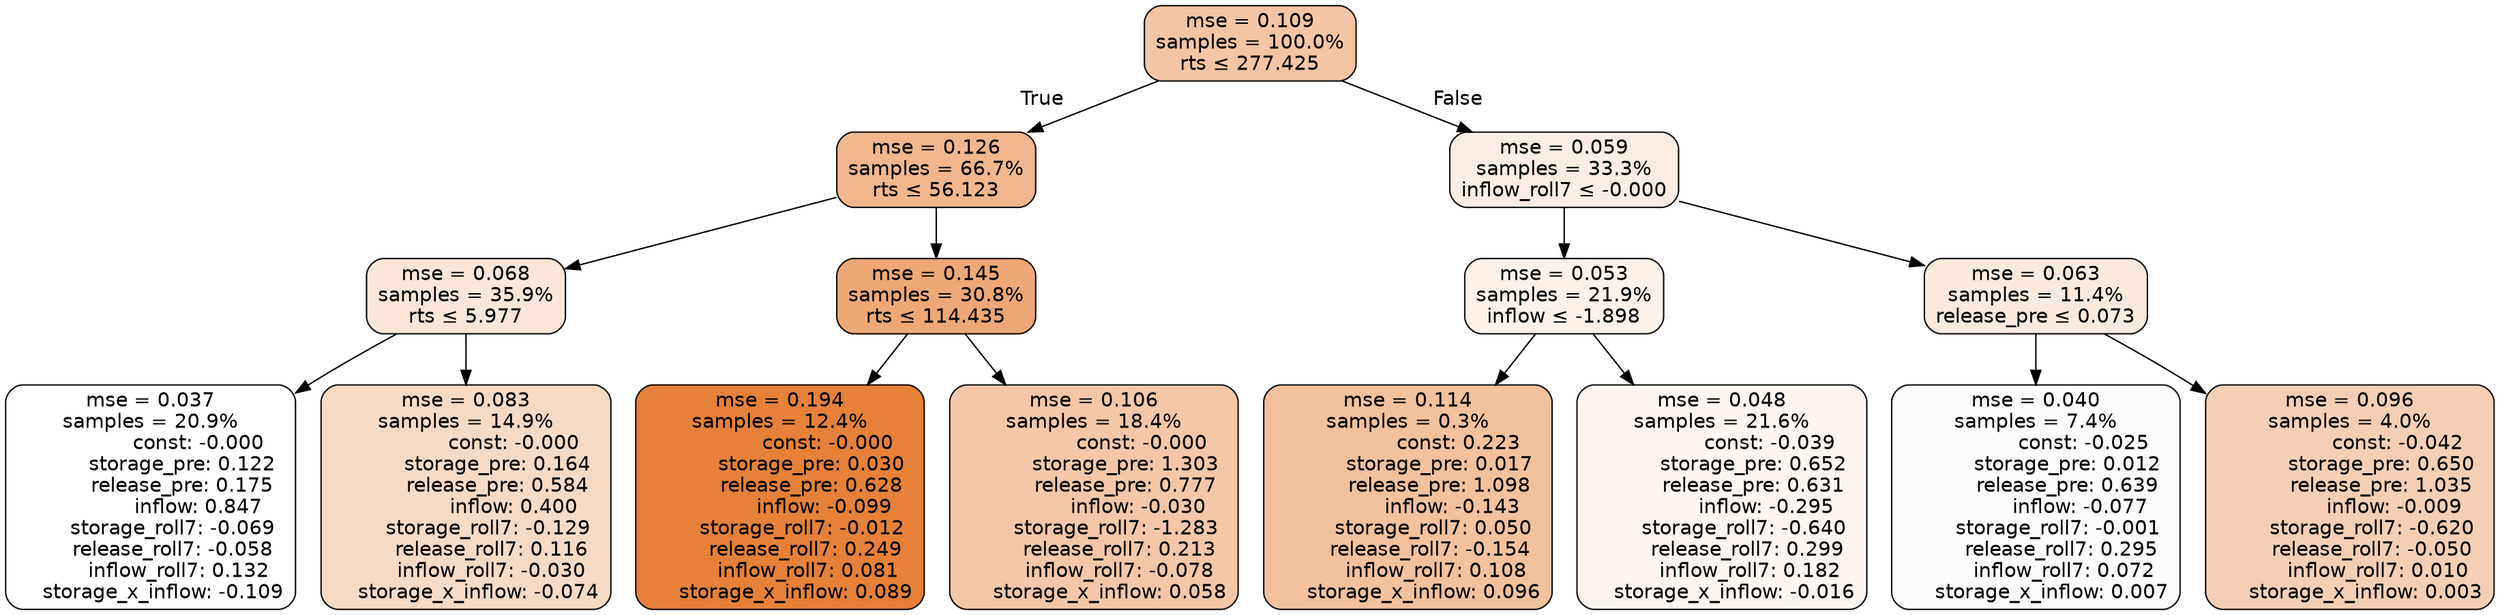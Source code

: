 digraph tree {
bgcolor="transparent"
node [shape=rectangle, style="filled, rounded", color="black", fontname=helvetica] ;
edge [fontname=helvetica] ;
	"0" [label="mse = 0.109
samples = 100.0%
rts &le; 277.425", fillcolor="#f3c5a4"]
	"1" [label="mse = 0.126
samples = 66.7%
rts &le; 56.123", fillcolor="#f0b78e"]
	"2" [label="mse = 0.068
samples = 35.9%
rts &le; 5.977", fillcolor="#f9e6d8"]
	"3" [label="mse = 0.037
samples = 20.9%
               const: -0.000
          storage_pre: 0.122
          release_pre: 0.175
               inflow: 0.847
       storage_roll7: -0.069
       release_roll7: -0.058
         inflow_roll7: 0.132
    storage_x_inflow: -0.109", fillcolor="#ffffff"]
	"4" [label="mse = 0.083
samples = 14.9%
               const: -0.000
          storage_pre: 0.164
          release_pre: 0.584
               inflow: 0.400
       storage_roll7: -0.129
        release_roll7: 0.116
        inflow_roll7: -0.030
    storage_x_inflow: -0.074", fillcolor="#f7dac4"]
	"5" [label="mse = 0.145
samples = 30.8%
rts &le; 114.435", fillcolor="#eda876"]
	"6" [label="mse = 0.194
samples = 12.4%
               const: -0.000
          storage_pre: 0.030
          release_pre: 0.628
              inflow: -0.099
       storage_roll7: -0.012
        release_roll7: 0.249
         inflow_roll7: 0.081
     storage_x_inflow: 0.089", fillcolor="#e58139"]
	"7" [label="mse = 0.106
samples = 18.4%
               const: -0.000
          storage_pre: 1.303
          release_pre: 0.777
              inflow: -0.030
       storage_roll7: -1.283
        release_roll7: 0.213
        inflow_roll7: -0.078
     storage_x_inflow: 0.058", fillcolor="#f3c7a7"]
	"8" [label="mse = 0.059
samples = 33.3%
inflow_roll7 &le; -0.000", fillcolor="#fbede3"]
	"9" [label="mse = 0.053
samples = 21.9%
inflow &le; -1.898", fillcolor="#fcf2ea"]
	"10" [label="mse = 0.114
samples = 0.3%
                const: 0.223
          storage_pre: 0.017
          release_pre: 1.098
              inflow: -0.143
        storage_roll7: 0.050
       release_roll7: -0.154
         inflow_roll7: 0.108
     storage_x_inflow: 0.096", fillcolor="#f2c19d"]
	"11" [label="mse = 0.048
samples = 21.6%
               const: -0.039
          storage_pre: 0.652
          release_pre: 0.631
              inflow: -0.295
       storage_roll7: -0.640
        release_roll7: 0.299
         inflow_roll7: 0.182
    storage_x_inflow: -0.016", fillcolor="#fdf5f0"]
	"12" [label="mse = 0.063
samples = 11.4%
release_pre &le; 0.073", fillcolor="#faeade"]
	"13" [label="mse = 0.040
samples = 7.4%
               const: -0.025
          storage_pre: 0.012
          release_pre: 0.639
              inflow: -0.077
       storage_roll7: -0.001
        release_roll7: 0.295
         inflow_roll7: 0.072
     storage_x_inflow: 0.007", fillcolor="#fefcfb"]
	"14" [label="mse = 0.096
samples = 4.0%
               const: -0.042
          storage_pre: 0.650
          release_pre: 1.035
              inflow: -0.009
       storage_roll7: -0.620
       release_roll7: -0.050
         inflow_roll7: 0.010
     storage_x_inflow: 0.003", fillcolor="#f5cfb4"]

	"0" -> "1" [labeldistance=2.5, labelangle=45, headlabel="True"]
	"1" -> "2"
	"2" -> "3"
	"2" -> "4"
	"1" -> "5"
	"5" -> "6"
	"5" -> "7"
	"0" -> "8" [labeldistance=2.5, labelangle=-45, headlabel="False"]
	"8" -> "9"
	"9" -> "10"
	"9" -> "11"
	"8" -> "12"
	"12" -> "13"
	"12" -> "14"
}